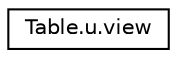 digraph "Graphical Class Hierarchy"
{
 // LATEX_PDF_SIZE
  edge [fontname="Helvetica",fontsize="10",labelfontname="Helvetica",labelfontsize="10"];
  node [fontname="Helvetica",fontsize="10",shape=record];
  rankdir="LR";
  Node0 [label="Table.u.view",height=0.2,width=0.4,color="black", fillcolor="white", style="filled",URL="$db/d1b/sqlite3_8c.html#d2/d29/structTable_8u_8view",tooltip=" "];
}

